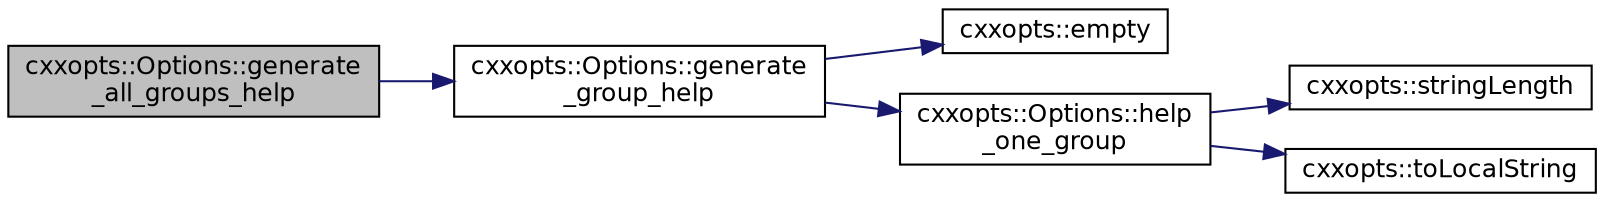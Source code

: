 digraph "cxxopts::Options::generate_all_groups_help"
{
 // INTERACTIVE_SVG=YES
 // LATEX_PDF_SIZE
  edge [fontname="Helvetica",fontsize="12",labelfontname="Helvetica",labelfontsize="12"];
  node [fontname="Helvetica",fontsize="12",shape=record];
  rankdir="LR";
  Node1 [label="cxxopts::Options::generate\l_all_groups_help",height=0.2,width=0.4,color="black", fillcolor="grey75", style="filled", fontcolor="black",tooltip=" "];
  Node1 -> Node2 [color="midnightblue",fontsize="12",style="solid",fontname="Helvetica"];
  Node2 [label="cxxopts::Options::generate\l_group_help",height=0.2,width=0.4,color="black", fillcolor="white", style="filled",URL="$a01050.html#ab09329dad31b464891556a4cd2659d04",tooltip=" "];
  Node2 -> Node3 [color="midnightblue",fontsize="12",style="solid",fontname="Helvetica"];
  Node3 [label="cxxopts::empty",height=0.2,width=0.4,color="black", fillcolor="white", style="filled",URL="$a00053.html#a3ffde9e4565bba175bd56c06c0f99162",tooltip=" "];
  Node2 -> Node4 [color="midnightblue",fontsize="12",style="solid",fontname="Helvetica"];
  Node4 [label="cxxopts::Options::help\l_one_group",height=0.2,width=0.4,color="black", fillcolor="white", style="filled",URL="$a01050.html#a7a9611069d511f815c71a1f4aca302eb",tooltip=" "];
  Node4 -> Node5 [color="midnightblue",fontsize="12",style="solid",fontname="Helvetica"];
  Node5 [label="cxxopts::stringLength",height=0.2,width=0.4,color="black", fillcolor="white", style="filled",URL="$a00053.html#a6e40a21a193047cd4575ac90411ca295",tooltip=" "];
  Node4 -> Node6 [color="midnightblue",fontsize="12",style="solid",fontname="Helvetica"];
  Node6 [label="cxxopts::toLocalString",height=0.2,width=0.4,color="black", fillcolor="white", style="filled",URL="$a00053.html#ac8ee50fdeb30245d157343a3bade9ede",tooltip=" "];
}
